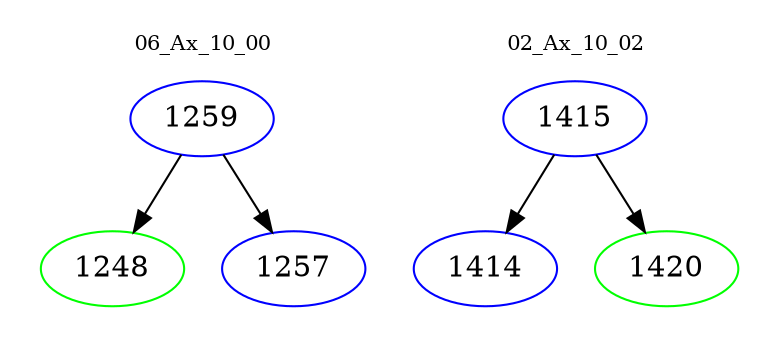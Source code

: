 digraph{
subgraph cluster_0 {
color = white
label = "06_Ax_10_00";
fontsize=10;
T0_1259 [label="1259", color="blue"]
T0_1259 -> T0_1248 [color="black"]
T0_1248 [label="1248", color="green"]
T0_1259 -> T0_1257 [color="black"]
T0_1257 [label="1257", color="blue"]
}
subgraph cluster_1 {
color = white
label = "02_Ax_10_02";
fontsize=10;
T1_1415 [label="1415", color="blue"]
T1_1415 -> T1_1414 [color="black"]
T1_1414 [label="1414", color="blue"]
T1_1415 -> T1_1420 [color="black"]
T1_1420 [label="1420", color="green"]
}
}
